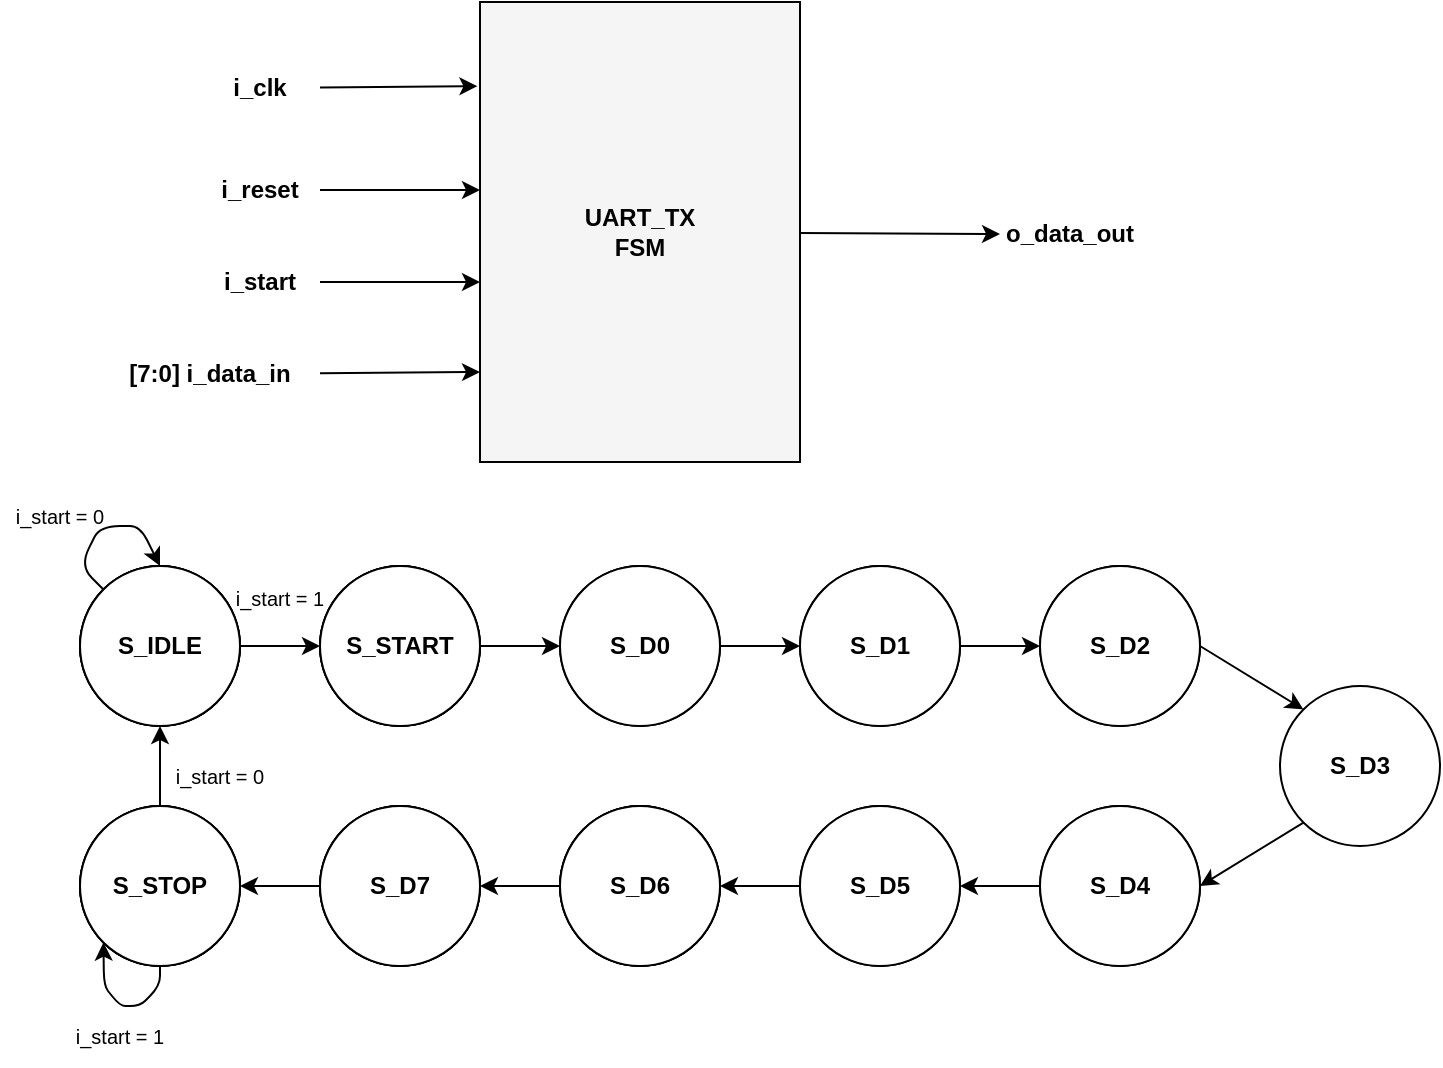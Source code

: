 <mxfile>
    <diagram id="IVbA_zuwHOBjnhY20CwK" name="페이지-1">
        <mxGraphModel dx="993" dy="574" grid="0" gridSize="10" guides="1" tooltips="1" connect="1" arrows="1" fold="1" page="1" pageScale="1" pageWidth="2336" pageHeight="1654" background="#ffffff" math="0" shadow="0">
            <root>
                <mxCell id="0"/>
                <mxCell id="1" parent="0"/>
                <mxCell id="13" style="edgeStyle=none;html=1;entryX=0;entryY=0.5;entryDx=0;entryDy=0;fontFamily=Helvetica;fontSize=12;fontColor=#000000;strokeColor=#000000;fontStyle=1" parent="1" source="2" target="12" edge="1">
                    <mxGeometry relative="1" as="geometry"/>
                </mxCell>
                <mxCell id="2" value="&lt;span&gt;UART_TX&lt;br&gt;FSM&lt;/span&gt;" style="rounded=0;whiteSpace=wrap;html=1;fillColor=#f5f5f5;fontColor=#000000;strokeColor=#000000;fontStyle=1" parent="1" vertex="1">
                    <mxGeometry x="320" y="158" width="160" height="230" as="geometry"/>
                </mxCell>
                <mxCell id="4" style="edgeStyle=none;html=1;entryX=-0.008;entryY=0.183;entryDx=0;entryDy=0;entryPerimeter=0;fontFamily=Helvetica;fontSize=12;fontColor=#000000;strokeColor=#000000;fontStyle=1" parent="1" source="3" target="2" edge="1">
                    <mxGeometry relative="1" as="geometry"/>
                </mxCell>
                <mxCell id="3" value="i_clk" style="text;html=1;strokeColor=none;fillColor=none;align=center;verticalAlign=middle;whiteSpace=wrap;rounded=0;fontFamily=Helvetica;fontSize=12;fontColor=#000000;fontStyle=1" parent="1" vertex="1">
                    <mxGeometry x="180" y="186" width="60" height="30" as="geometry"/>
                </mxCell>
                <mxCell id="6" style="edgeStyle=none;html=1;fontFamily=Helvetica;fontSize=12;fontColor=#000000;strokeColor=#000000;fontStyle=1" parent="1" source="5" edge="1">
                    <mxGeometry relative="1" as="geometry">
                        <mxPoint x="320" y="252" as="targetPoint"/>
                    </mxGeometry>
                </mxCell>
                <mxCell id="5" value="i_reset" style="text;html=1;strokeColor=none;fillColor=none;align=center;verticalAlign=middle;whiteSpace=wrap;rounded=0;fontFamily=Helvetica;fontSize=12;fontColor=#000000;fontStyle=1" parent="1" vertex="1">
                    <mxGeometry x="180" y="237" width="60" height="30" as="geometry"/>
                </mxCell>
                <mxCell id="8" style="edgeStyle=none;html=1;fontFamily=Helvetica;fontSize=12;fontColor=#000000;strokeColor=#000000;fontStyle=1" parent="1" source="7" edge="1">
                    <mxGeometry relative="1" as="geometry">
                        <mxPoint x="320" y="298" as="targetPoint"/>
                    </mxGeometry>
                </mxCell>
                <mxCell id="7" value="i_start" style="text;html=1;strokeColor=none;fillColor=none;align=center;verticalAlign=middle;whiteSpace=wrap;rounded=0;fontFamily=Helvetica;fontSize=12;fontColor=#000000;fontStyle=1" parent="1" vertex="1">
                    <mxGeometry x="180" y="283" width="60" height="30" as="geometry"/>
                </mxCell>
                <mxCell id="10" style="edgeStyle=none;html=1;fontFamily=Helvetica;fontSize=12;fontColor=#000000;strokeColor=#000000;fontStyle=1" parent="1" source="9" edge="1">
                    <mxGeometry relative="1" as="geometry">
                        <mxPoint x="320" y="343" as="targetPoint"/>
                    </mxGeometry>
                </mxCell>
                <mxCell id="9" value="[7:0] i_data_in" style="text;html=1;strokeColor=none;fillColor=none;align=center;verticalAlign=middle;whiteSpace=wrap;rounded=0;fontFamily=Helvetica;fontSize=12;fontColor=#000000;fontStyle=1" parent="1" vertex="1">
                    <mxGeometry x="130" y="329" width="110" height="30" as="geometry"/>
                </mxCell>
                <mxCell id="12" value="o_data_out" style="text;html=1;strokeColor=none;fillColor=none;align=center;verticalAlign=middle;whiteSpace=wrap;rounded=0;fontFamily=Helvetica;fontSize=12;fontColor=#000000;fontStyle=1" parent="1" vertex="1">
                    <mxGeometry x="580" y="259" width="70" height="30" as="geometry"/>
                </mxCell>
                <mxCell id="14" value="" style="ellipse;whiteSpace=wrap;html=1;aspect=fixed;fillColor=#FFFFFF;strokeColor=#000000;fontStyle=1" vertex="1" parent="1">
                    <mxGeometry x="120" y="440" width="80" height="80" as="geometry"/>
                </mxCell>
                <mxCell id="15" value="" style="ellipse;whiteSpace=wrap;html=1;aspect=fixed;fillColor=#FFFFFF;strokeColor=#000000;fontStyle=1" vertex="1" parent="1">
                    <mxGeometry x="240" y="440" width="80" height="80" as="geometry"/>
                </mxCell>
                <mxCell id="16" value="" style="ellipse;whiteSpace=wrap;html=1;aspect=fixed;fillColor=#FFFFFF;strokeColor=#000000;fontStyle=1" vertex="1" parent="1">
                    <mxGeometry x="360" y="440" width="80" height="80" as="geometry"/>
                </mxCell>
                <mxCell id="17" value="" style="ellipse;whiteSpace=wrap;html=1;aspect=fixed;fillColor=#FFFFFF;strokeColor=#000000;fontStyle=1" vertex="1" parent="1">
                    <mxGeometry x="480" y="440" width="80" height="80" as="geometry"/>
                </mxCell>
                <mxCell id="18" value="" style="ellipse;whiteSpace=wrap;html=1;aspect=fixed;fillColor=#FFFFFF;strokeColor=#000000;fontStyle=1" vertex="1" parent="1">
                    <mxGeometry x="600" y="440" width="80" height="80" as="geometry"/>
                </mxCell>
                <mxCell id="19" value="" style="ellipse;whiteSpace=wrap;html=1;aspect=fixed;fillColor=#FFFFFF;strokeColor=#000000;fontStyle=1" vertex="1" parent="1">
                    <mxGeometry x="600" y="560" width="80" height="80" as="geometry"/>
                </mxCell>
                <mxCell id="20" value="" style="ellipse;whiteSpace=wrap;html=1;aspect=fixed;fillColor=#FFFFFF;strokeColor=#000000;fontStyle=1" vertex="1" parent="1">
                    <mxGeometry x="480" y="560" width="80" height="80" as="geometry"/>
                </mxCell>
                <mxCell id="21" value="" style="ellipse;whiteSpace=wrap;html=1;aspect=fixed;fillColor=#FFFFFF;strokeColor=#000000;fontStyle=1" vertex="1" parent="1">
                    <mxGeometry x="360" y="560" width="80" height="80" as="geometry"/>
                </mxCell>
                <mxCell id="22" value="" style="ellipse;whiteSpace=wrap;html=1;aspect=fixed;fillColor=#FFFFFF;strokeColor=#000000;fontStyle=1" vertex="1" parent="1">
                    <mxGeometry x="240" y="560" width="80" height="80" as="geometry"/>
                </mxCell>
                <mxCell id="23" value="" style="ellipse;whiteSpace=wrap;html=1;aspect=fixed;fillColor=#FFFFFF;strokeColor=#000000;fontStyle=1" vertex="1" parent="1">
                    <mxGeometry x="120" y="560" width="80" height="80" as="geometry"/>
                </mxCell>
                <mxCell id="46" style="edgeStyle=none;html=1;exitX=0;exitY=1;exitDx=0;exitDy=0;entryX=1;entryY=0.5;entryDx=0;entryDy=0;fontColor=#000000;strokeColor=#000000;" edge="1" parent="1" source="24" target="39">
                    <mxGeometry relative="1" as="geometry"/>
                </mxCell>
                <mxCell id="24" value="S_D3" style="ellipse;whiteSpace=wrap;html=1;aspect=fixed;fillColor=#FFFFFF;strokeColor=#000000;fontColor=#000000;fontStyle=1" vertex="1" parent="1">
                    <mxGeometry x="720" y="500" width="80" height="80" as="geometry"/>
                </mxCell>
                <mxCell id="25" value="" style="ellipse;whiteSpace=wrap;html=1;aspect=fixed;fillColor=#FFFFFF;strokeColor=#000000;fontStyle=1" vertex="1" parent="1">
                    <mxGeometry x="120" y="440" width="80" height="80" as="geometry"/>
                </mxCell>
                <mxCell id="26" value="" style="ellipse;whiteSpace=wrap;html=1;aspect=fixed;fillColor=#FFFFFF;strokeColor=#000000;fontStyle=1" vertex="1" parent="1">
                    <mxGeometry x="240" y="440" width="80" height="80" as="geometry"/>
                </mxCell>
                <mxCell id="27" value="" style="ellipse;whiteSpace=wrap;html=1;aspect=fixed;fillColor=#FFFFFF;strokeColor=#000000;fontStyle=1" vertex="1" parent="1">
                    <mxGeometry x="240" y="560" width="80" height="80" as="geometry"/>
                </mxCell>
                <mxCell id="28" value="" style="ellipse;whiteSpace=wrap;html=1;aspect=fixed;fillColor=#FFFFFF;strokeColor=#000000;fontStyle=1" vertex="1" parent="1">
                    <mxGeometry x="120" y="560" width="80" height="80" as="geometry"/>
                </mxCell>
                <mxCell id="29" value="" style="ellipse;whiteSpace=wrap;html=1;aspect=fixed;fillColor=#FFFFFF;strokeColor=#000000;fontStyle=1" vertex="1" parent="1">
                    <mxGeometry x="360" y="560" width="80" height="80" as="geometry"/>
                </mxCell>
                <mxCell id="41" style="edgeStyle=none;html=1;entryX=0;entryY=0.5;entryDx=0;entryDy=0;fontColor=#000000;strokeColor=#000000;" edge="1" parent="1" source="30" target="31">
                    <mxGeometry relative="1" as="geometry"/>
                </mxCell>
                <mxCell id="30" value="S_IDLE" style="ellipse;whiteSpace=wrap;html=1;aspect=fixed;fillColor=#FFFFFF;strokeColor=#000000;fontColor=#000000;fontStyle=1" vertex="1" parent="1">
                    <mxGeometry x="120" y="440" width="80" height="80" as="geometry"/>
                </mxCell>
                <mxCell id="42" style="edgeStyle=none;html=1;entryX=0;entryY=0.5;entryDx=0;entryDy=0;fontColor=#000000;strokeColor=#000000;" edge="1" parent="1" source="31" target="36">
                    <mxGeometry relative="1" as="geometry"/>
                </mxCell>
                <mxCell id="31" value="S_START" style="ellipse;whiteSpace=wrap;html=1;aspect=fixed;fillColor=#FFFFFF;strokeColor=#000000;fontColor=#000000;fontStyle=1" vertex="1" parent="1">
                    <mxGeometry x="240" y="440" width="80" height="80" as="geometry"/>
                </mxCell>
                <mxCell id="50" style="edgeStyle=none;html=1;entryX=1;entryY=0.5;entryDx=0;entryDy=0;fontColor=#000000;strokeColor=#000000;" edge="1" parent="1" source="32" target="33">
                    <mxGeometry relative="1" as="geometry"/>
                </mxCell>
                <mxCell id="32" value="S_D7" style="ellipse;whiteSpace=wrap;html=1;aspect=fixed;fillColor=#FFFFFF;strokeColor=#000000;fontColor=#000000;fontStyle=1" vertex="1" parent="1">
                    <mxGeometry x="240" y="560" width="80" height="80" as="geometry"/>
                </mxCell>
                <mxCell id="51" style="edgeStyle=none;html=1;exitX=0.5;exitY=0;exitDx=0;exitDy=0;entryX=0.5;entryY=1;entryDx=0;entryDy=0;fontColor=#000000;strokeColor=#000000;" edge="1" parent="1" source="33" target="30">
                    <mxGeometry relative="1" as="geometry"/>
                </mxCell>
                <mxCell id="33" value="S_STOP" style="ellipse;whiteSpace=wrap;html=1;aspect=fixed;fillColor=#FFFFFF;strokeColor=#000000;fontColor=#000000;fontStyle=1" vertex="1" parent="1">
                    <mxGeometry x="120" y="560" width="80" height="80" as="geometry"/>
                </mxCell>
                <mxCell id="49" style="edgeStyle=none;html=1;entryX=1;entryY=0.5;entryDx=0;entryDy=0;fontColor=#000000;strokeColor=#000000;" edge="1" parent="1" source="34" target="32">
                    <mxGeometry relative="1" as="geometry"/>
                </mxCell>
                <mxCell id="34" value="S_D6" style="ellipse;whiteSpace=wrap;html=1;aspect=fixed;fillColor=#FFFFFF;strokeColor=#000000;fontColor=#000000;fontStyle=1" vertex="1" parent="1">
                    <mxGeometry x="360" y="560" width="80" height="80" as="geometry"/>
                </mxCell>
                <mxCell id="44" style="edgeStyle=none;html=1;exitX=1;exitY=0.5;exitDx=0;exitDy=0;entryX=0;entryY=0.5;entryDx=0;entryDy=0;fontColor=#000000;strokeColor=#000000;" edge="1" parent="1" source="35" target="38">
                    <mxGeometry relative="1" as="geometry"/>
                </mxCell>
                <mxCell id="35" value="S_D1" style="ellipse;whiteSpace=wrap;html=1;aspect=fixed;fillColor=#FFFFFF;strokeColor=#000000;fontColor=#000000;fontStyle=1" vertex="1" parent="1">
                    <mxGeometry x="480" y="440" width="80" height="80" as="geometry"/>
                </mxCell>
                <mxCell id="43" style="edgeStyle=none;html=1;entryX=0;entryY=0.5;entryDx=0;entryDy=0;fontColor=#000000;strokeColor=#000000;" edge="1" parent="1" source="36" target="35">
                    <mxGeometry relative="1" as="geometry"/>
                </mxCell>
                <mxCell id="36" value="S_D0" style="ellipse;whiteSpace=wrap;html=1;aspect=fixed;fillColor=#FFFFFF;strokeColor=#000000;fontColor=#000000;fontStyle=1" vertex="1" parent="1">
                    <mxGeometry x="360" y="440" width="80" height="80" as="geometry"/>
                </mxCell>
                <mxCell id="48" style="edgeStyle=none;html=1;entryX=1;entryY=0.5;entryDx=0;entryDy=0;fontColor=#000000;strokeColor=#000000;" edge="1" parent="1" source="37" target="34">
                    <mxGeometry relative="1" as="geometry"/>
                </mxCell>
                <mxCell id="37" value="S_D5" style="ellipse;whiteSpace=wrap;html=1;aspect=fixed;fillColor=#FFFFFF;strokeColor=#000000;fontColor=#000000;fontStyle=1" vertex="1" parent="1">
                    <mxGeometry x="480" y="560" width="80" height="80" as="geometry"/>
                </mxCell>
                <mxCell id="45" style="edgeStyle=none;html=1;exitX=1;exitY=0.5;exitDx=0;exitDy=0;entryX=0;entryY=0;entryDx=0;entryDy=0;fontColor=#000000;strokeColor=#000000;" edge="1" parent="1" source="38" target="24">
                    <mxGeometry relative="1" as="geometry"/>
                </mxCell>
                <mxCell id="38" value="S_D2" style="ellipse;whiteSpace=wrap;html=1;aspect=fixed;fillColor=#FFFFFF;strokeColor=#000000;fontColor=#000000;fontStyle=1" vertex="1" parent="1">
                    <mxGeometry x="600" y="440" width="80" height="80" as="geometry"/>
                </mxCell>
                <mxCell id="47" style="edgeStyle=none;html=1;exitX=0;exitY=0.5;exitDx=0;exitDy=0;entryX=1;entryY=0.5;entryDx=0;entryDy=0;fontColor=#000000;strokeColor=#000000;" edge="1" parent="1" source="39" target="37">
                    <mxGeometry relative="1" as="geometry"/>
                </mxCell>
                <mxCell id="39" value="S_D4" style="ellipse;whiteSpace=wrap;html=1;aspect=fixed;fillColor=#FFFFFF;strokeColor=#000000;fontColor=#000000;fontStyle=1" vertex="1" parent="1">
                    <mxGeometry x="600" y="560" width="80" height="80" as="geometry"/>
                </mxCell>
                <mxCell id="52" value="i_start = 1" style="text;html=1;strokeColor=none;fillColor=none;align=center;verticalAlign=middle;whiteSpace=wrap;rounded=0;fontColor=#000000;fontSize=10;" vertex="1" parent="1">
                    <mxGeometry x="190" y="441" width="60" height="30" as="geometry"/>
                </mxCell>
                <mxCell id="55" value="" style="endArrow=classic;html=1;fontSize=10;fontColor=#000000;strokeColor=#000000;exitX=0;exitY=0;exitDx=0;exitDy=0;entryX=0.5;entryY=0;entryDx=0;entryDy=0;" edge="1" parent="1" source="30" target="30">
                    <mxGeometry width="50" height="50" relative="1" as="geometry">
                        <mxPoint x="420" y="440" as="sourcePoint"/>
                        <mxPoint x="470" y="390" as="targetPoint"/>
                        <Array as="points">
                            <mxPoint x="120" y="440"/>
                            <mxPoint x="130" y="420"/>
                            <mxPoint x="150" y="420"/>
                        </Array>
                    </mxGeometry>
                </mxCell>
                <mxCell id="56" value="i_start = 0" style="text;html=1;strokeColor=none;fillColor=none;align=center;verticalAlign=middle;whiteSpace=wrap;rounded=0;fontColor=#000000;fontSize=10;" vertex="1" parent="1">
                    <mxGeometry x="80" y="400" width="60" height="30" as="geometry"/>
                </mxCell>
                <mxCell id="58" style="edgeStyle=none;html=1;exitX=0.5;exitY=1;exitDx=0;exitDy=0;entryX=0;entryY=1;entryDx=0;entryDy=0;fontSize=10;fontColor=#000000;strokeColor=#000000;" edge="1" parent="1" source="33" target="33">
                    <mxGeometry relative="1" as="geometry">
                        <Array as="points">
                            <mxPoint x="160" y="650"/>
                            <mxPoint x="150" y="660"/>
                            <mxPoint x="150" y="660"/>
                            <mxPoint x="150" y="660"/>
                            <mxPoint x="150" y="660"/>
                            <mxPoint x="150" y="660"/>
                            <mxPoint x="140" y="660"/>
                            <mxPoint x="132" y="650"/>
                        </Array>
                    </mxGeometry>
                </mxCell>
                <mxCell id="59" value="i_start = 1" style="text;html=1;strokeColor=none;fillColor=none;align=center;verticalAlign=middle;whiteSpace=wrap;rounded=0;fontColor=#000000;fontSize=10;" vertex="1" parent="1">
                    <mxGeometry x="110" y="660" width="60" height="30" as="geometry"/>
                </mxCell>
                <mxCell id="60" value="i_start = 0" style="text;html=1;strokeColor=none;fillColor=none;align=center;verticalAlign=middle;whiteSpace=wrap;rounded=0;fontColor=#000000;fontSize=10;" vertex="1" parent="1">
                    <mxGeometry x="160" y="530" width="60" height="30" as="geometry"/>
                </mxCell>
            </root>
        </mxGraphModel>
    </diagram>
</mxfile>